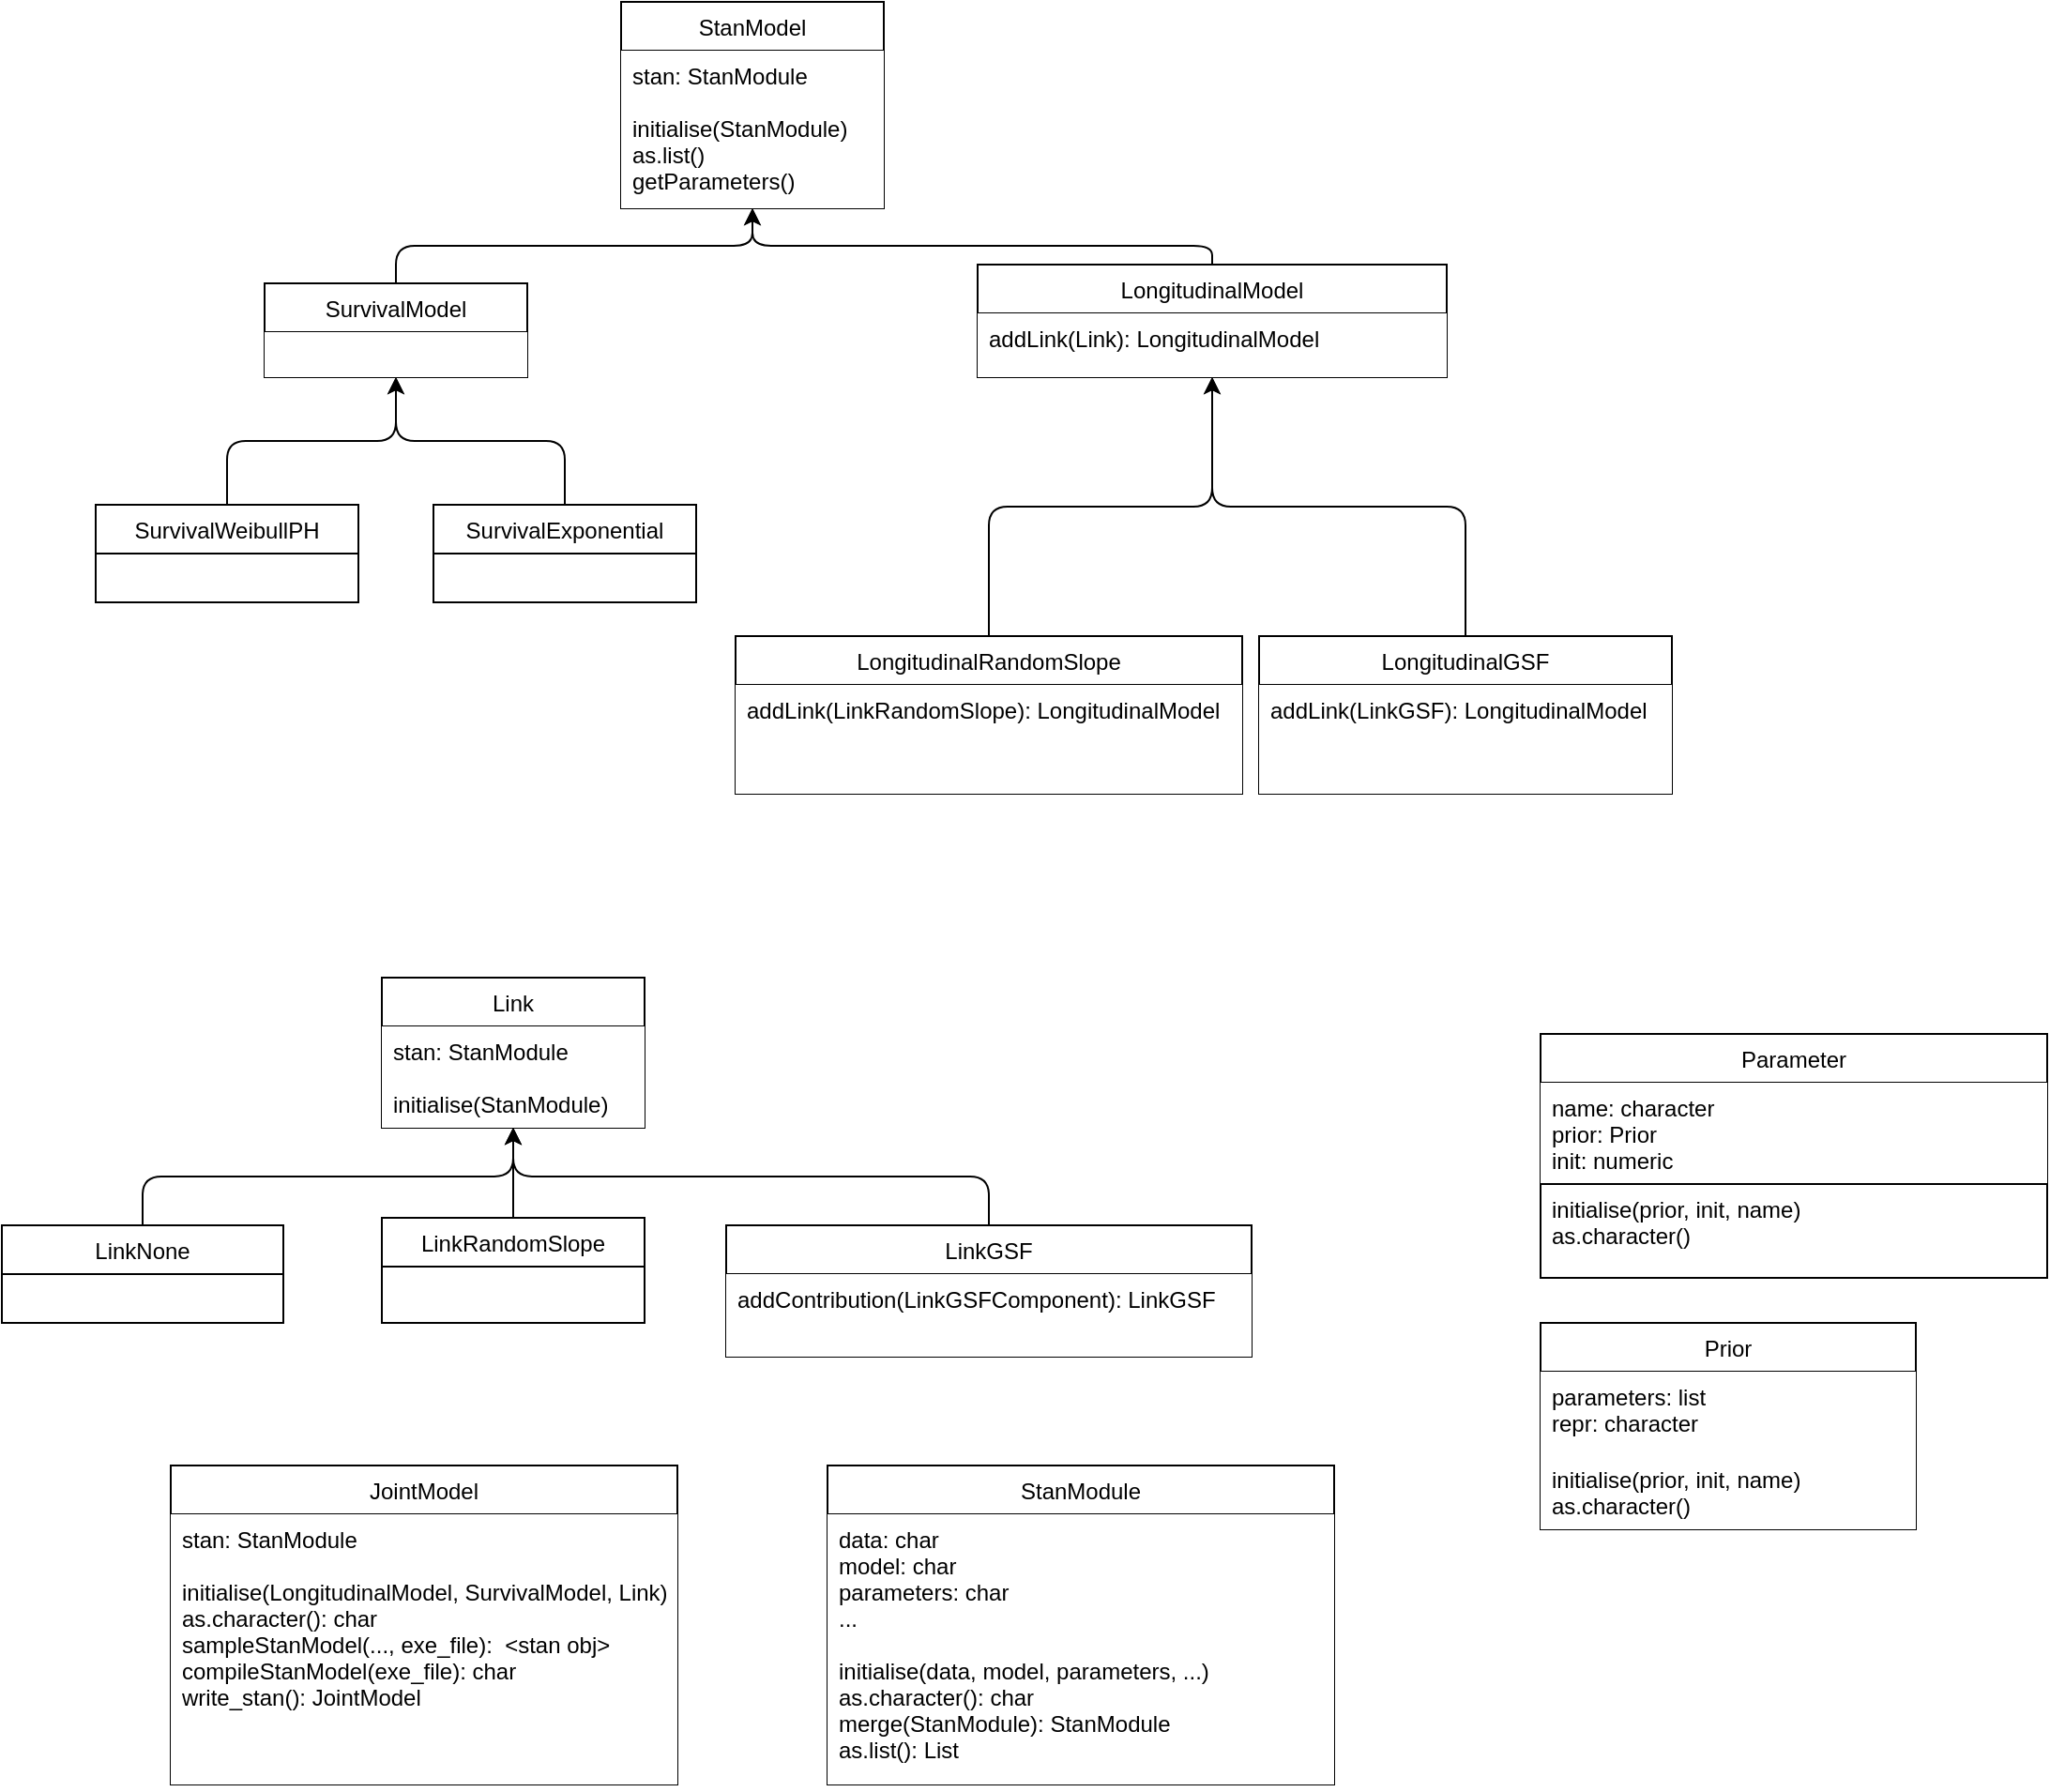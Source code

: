<mxfile>
    <diagram id="pxi4yPSuGYfxd-NZAxjD" name="Page-1">
        <mxGraphModel dx="1213" dy="945" grid="1" gridSize="10" guides="1" tooltips="1" connect="1" arrows="1" fold="1" page="1" pageScale="1" pageWidth="1654" pageHeight="1169" math="0" shadow="0">
            <root>
                <mxCell id="0"/>
                <mxCell id="1" parent="0"/>
                <mxCell id="61" style="edgeStyle=orthogonalEdgeStyle;html=1;exitX=0.5;exitY=0;exitDx=0;exitDy=0;entryX=0.5;entryY=1;entryDx=0;entryDy=0;" edge="1" parent="1" source="4" target="59">
                    <mxGeometry relative="1" as="geometry"/>
                </mxCell>
                <mxCell id="4" value="SurvivalModel" style="swimlane;fontStyle=0;childLayout=stackLayout;horizontal=1;startSize=26;horizontalStack=0;resizeParent=1;resizeParentMax=0;resizeLast=0;collapsible=1;marginBottom=0;labelBackgroundColor=#FFFFFF;" parent="1" vertex="1">
                    <mxGeometry x="360" y="290" width="140" height="50" as="geometry">
                        <mxRectangle x="70" y="390" width="50" height="26" as="alternateBounds"/>
                    </mxGeometry>
                </mxCell>
                <mxCell id="5" value="" style="text;strokeColor=none;fillColor=default;align=left;verticalAlign=top;spacingLeft=4;spacingRight=4;overflow=hidden;rotatable=0;points=[[0,0.5],[1,0.5]];portConstraint=eastwest;labelBackgroundColor=#FFFFFF;" parent="4" vertex="1">
                    <mxGeometry y="26" width="140" height="24" as="geometry"/>
                </mxCell>
                <mxCell id="16" style="edgeStyle=orthogonalEdgeStyle;html=1;exitX=0.5;exitY=0;exitDx=0;exitDy=0;" parent="1" source="8" target="4" edge="1">
                    <mxGeometry relative="1" as="geometry">
                        <mxPoint x="510" y="517" as="targetPoint"/>
                    </mxGeometry>
                </mxCell>
                <mxCell id="8" value="SurvivalWeibullPH" style="swimlane;fontStyle=0;childLayout=stackLayout;horizontal=1;startSize=26;horizontalStack=0;resizeParent=1;resizeParentMax=0;resizeLast=0;collapsible=1;marginBottom=0;labelBackgroundColor=#FFFFFF;" parent="1" vertex="1">
                    <mxGeometry x="270" y="408" width="140" height="52" as="geometry">
                        <mxRectangle x="70" y="390" width="50" height="26" as="alternateBounds"/>
                    </mxGeometry>
                </mxCell>
                <mxCell id="17" style="edgeStyle=orthogonalEdgeStyle;html=1;exitX=0.5;exitY=0;exitDx=0;exitDy=0;" parent="1" source="12" target="4" edge="1">
                    <mxGeometry relative="1" as="geometry">
                        <mxPoint x="570" y="510" as="targetPoint"/>
                    </mxGeometry>
                </mxCell>
                <mxCell id="12" value="SurvivalExponential" style="swimlane;fontStyle=0;childLayout=stackLayout;horizontal=1;startSize=26;fillColor=default;horizontalStack=0;resizeParent=1;resizeParentMax=0;resizeLast=0;collapsible=1;marginBottom=0;labelBackgroundColor=#FFFFFF;" parent="1" vertex="1">
                    <mxGeometry x="450" y="408" width="140" height="52" as="geometry">
                        <mxRectangle x="70" y="390" width="50" height="26" as="alternateBounds"/>
                    </mxGeometry>
                </mxCell>
                <mxCell id="19" value="LongitudinalModel" style="swimlane;fontStyle=0;childLayout=stackLayout;horizontal=1;startSize=26;horizontalStack=0;resizeParent=1;resizeParentMax=0;resizeLast=0;collapsible=1;marginBottom=0;labelBackgroundColor=#FFFFFF;" parent="1" vertex="1">
                    <mxGeometry x="740" y="280" width="250" height="60" as="geometry">
                        <mxRectangle x="70" y="390" width="50" height="26" as="alternateBounds"/>
                    </mxGeometry>
                </mxCell>
                <mxCell id="21" value="addLink(Link): LongitudinalModel" style="text;strokeColor=none;fillColor=default;align=left;verticalAlign=top;spacingLeft=4;spacingRight=4;overflow=hidden;rotatable=0;points=[[0,0.5],[1,0.5]];portConstraint=eastwest;labelBackgroundColor=#FFFFFF;" parent="19" vertex="1">
                    <mxGeometry y="26" width="250" height="34" as="geometry"/>
                </mxCell>
                <mxCell id="22" style="edgeStyle=orthogonalEdgeStyle;html=1;exitX=0.5;exitY=0;exitDx=0;exitDy=0;" parent="1" source="23" target="19" edge="1">
                    <mxGeometry relative="1" as="geometry">
                        <mxPoint x="780" y="428" as="targetPoint"/>
                    </mxGeometry>
                </mxCell>
                <mxCell id="23" value="LongitudinalRandomSlope" style="swimlane;fontStyle=0;childLayout=stackLayout;horizontal=1;startSize=26;horizontalStack=0;resizeParent=1;resizeParentMax=0;resizeLast=0;collapsible=1;marginBottom=0;labelBackgroundColor=#FFFFFF;" parent="1" vertex="1">
                    <mxGeometry x="611" y="478" width="270" height="84" as="geometry">
                        <mxRectangle x="70" y="390" width="50" height="26" as="alternateBounds"/>
                    </mxGeometry>
                </mxCell>
                <mxCell id="57" value="addLink(LinkRandomSlope): LongitudinalModel&#10;" style="text;strokeColor=none;fillColor=default;align=left;verticalAlign=top;spacingLeft=4;spacingRight=4;overflow=hidden;rotatable=0;points=[[0,0.5],[1,0.5]];portConstraint=eastwest;labelBackgroundColor=#FFFFFF;" parent="23" vertex="1">
                    <mxGeometry y="26" width="270" height="58" as="geometry"/>
                </mxCell>
                <mxCell id="27" style="edgeStyle=orthogonalEdgeStyle;html=1;exitX=0.5;exitY=0;exitDx=0;exitDy=0;" parent="1" source="28" target="19" edge="1">
                    <mxGeometry relative="1" as="geometry">
                        <mxPoint x="865" y="450" as="targetPoint"/>
                    </mxGeometry>
                </mxCell>
                <mxCell id="28" value="LongitudinalGSF" style="swimlane;fontStyle=0;childLayout=stackLayout;horizontal=1;startSize=26;horizontalStack=0;resizeParent=1;resizeParentMax=0;resizeLast=0;collapsible=1;marginBottom=0;labelBackgroundColor=#FFFFFF;" parent="1" vertex="1">
                    <mxGeometry x="890" y="478" width="220" height="84" as="geometry">
                        <mxRectangle x="70" y="390" width="50" height="26" as="alternateBounds"/>
                    </mxGeometry>
                </mxCell>
                <mxCell id="58" value="addLink(LinkGSF): LongitudinalModel&#10;" style="text;strokeColor=none;fillColor=default;align=left;verticalAlign=top;spacingLeft=4;spacingRight=4;overflow=hidden;rotatable=0;points=[[0,0.5],[1,0.5]];portConstraint=eastwest;labelBackgroundColor=#FFFFFF;" parent="28" vertex="1">
                    <mxGeometry y="26" width="220" height="58" as="geometry"/>
                </mxCell>
                <mxCell id="32" value="Link" style="swimlane;fontStyle=0;childLayout=stackLayout;horizontal=1;startSize=26;horizontalStack=0;resizeParent=1;resizeParentMax=0;resizeLast=0;collapsible=1;marginBottom=0;labelBackgroundColor=#FFFFFF;" parent="1" vertex="1">
                    <mxGeometry x="422.5" y="660" width="140" height="80" as="geometry">
                        <mxRectangle x="70" y="390" width="50" height="26" as="alternateBounds"/>
                    </mxGeometry>
                </mxCell>
                <mxCell id="33" value="stan: StanModule&#10;&#10;initialise(StanModule)" style="text;strokeColor=none;fillColor=default;align=left;verticalAlign=top;spacingLeft=4;spacingRight=4;overflow=hidden;rotatable=0;points=[[0,0.5],[1,0.5]];portConstraint=eastwest;labelBackgroundColor=#FFFFFF;" parent="32" vertex="1">
                    <mxGeometry y="26" width="140" height="54" as="geometry"/>
                </mxCell>
                <mxCell id="35" style="edgeStyle=orthogonalEdgeStyle;html=1;exitX=0.5;exitY=0;exitDx=0;exitDy=0;" parent="1" source="36" target="32" edge="1">
                    <mxGeometry relative="1" as="geometry">
                        <mxPoint x="412.5" y="797" as="targetPoint"/>
                        <mxPoint x="298" y="700" as="sourcePoint"/>
                    </mxGeometry>
                </mxCell>
                <mxCell id="36" value="LinkNone" style="swimlane;fontStyle=0;childLayout=stackLayout;horizontal=1;startSize=26;horizontalStack=0;resizeParent=1;resizeParentMax=0;resizeLast=0;collapsible=1;marginBottom=0;labelBackgroundColor=#FFFFFF;" parent="1" vertex="1">
                    <mxGeometry x="220" y="792" width="150" height="52" as="geometry">
                        <mxRectangle x="19" y="378" width="50" height="26" as="alternateBounds"/>
                    </mxGeometry>
                </mxCell>
                <mxCell id="40" style="edgeStyle=orthogonalEdgeStyle;html=1;exitX=0.5;exitY=0;exitDx=0;exitDy=0;" parent="1" source="41" target="32" edge="1">
                    <mxGeometry relative="1" as="geometry">
                        <mxPoint x="472.5" y="790" as="targetPoint"/>
                    </mxGeometry>
                </mxCell>
                <mxCell id="41" value="LinkRandomSlope" style="swimlane;fontStyle=0;childLayout=stackLayout;horizontal=1;startSize=26;horizontalStack=0;resizeParent=1;resizeParentMax=0;resizeLast=0;collapsible=1;marginBottom=0;labelBackgroundColor=#FFFFFF;" parent="1" vertex="1">
                    <mxGeometry x="422.5" y="788" width="140" height="56" as="geometry">
                        <mxRectangle x="70" y="390" width="50" height="26" as="alternateBounds"/>
                    </mxGeometry>
                </mxCell>
                <mxCell id="49" style="edgeStyle=orthogonalEdgeStyle;html=1;exitX=0.5;exitY=0;exitDx=0;exitDy=0;" parent="1" source="45" target="32" edge="1">
                    <mxGeometry relative="1" as="geometry"/>
                </mxCell>
                <mxCell id="45" value="LinkGSF" style="swimlane;fontStyle=0;childLayout=stackLayout;horizontal=1;startSize=26;horizontalStack=0;resizeParent=1;resizeParentMax=0;resizeLast=0;collapsible=1;marginBottom=0;labelBackgroundColor=#FFFFFF;" parent="1" vertex="1">
                    <mxGeometry x="606" y="792" width="280" height="70" as="geometry">
                        <mxRectangle x="70" y="390" width="50" height="26" as="alternateBounds"/>
                    </mxGeometry>
                </mxCell>
                <mxCell id="46" value="addContribution(LinkGSFComponent): LinkGSF" style="text;strokeColor=none;fillColor=default;align=left;verticalAlign=top;spacingLeft=4;spacingRight=4;overflow=hidden;rotatable=0;points=[[0,0.5],[1,0.5]];portConstraint=eastwest;labelBackgroundColor=#FFFFFF;" parent="45" vertex="1">
                    <mxGeometry y="26" width="280" height="44" as="geometry"/>
                </mxCell>
                <mxCell id="50" value="StanModule" style="swimlane;fontStyle=0;childLayout=stackLayout;horizontal=1;startSize=26;horizontalStack=0;resizeParent=1;resizeParentMax=0;resizeLast=0;collapsible=1;marginBottom=0;labelBackgroundColor=#FFFFFF;" parent="1" vertex="1">
                    <mxGeometry x="660" y="920" width="270" height="170" as="geometry">
                        <mxRectangle x="70" y="390" width="50" height="26" as="alternateBounds"/>
                    </mxGeometry>
                </mxCell>
                <mxCell id="51" value="data: char&#10;model: char&#10;parameters: char&#10;...&#10;&#10;initialise(data, model, parameters, ...)&#10;as.character(): char&#10;merge(StanModule): StanModule&#10;as.list(): List" style="text;align=left;verticalAlign=top;spacingLeft=4;spacingRight=4;overflow=hidden;rotatable=0;points=[[0,0.5],[1,0.5]];portConstraint=eastwest;labelBackgroundColor=#FFFFFF;fillColor=default;" parent="50" vertex="1">
                    <mxGeometry y="26" width="270" height="144" as="geometry"/>
                </mxCell>
                <mxCell id="52" value="JointModel" style="swimlane;fontStyle=0;childLayout=stackLayout;horizontal=1;startSize=26;horizontalStack=0;resizeParent=1;resizeParentMax=0;resizeLast=0;collapsible=1;marginBottom=0;labelBackgroundColor=#FFFFFF;" parent="1" vertex="1">
                    <mxGeometry x="310" y="920" width="270" height="170" as="geometry">
                        <mxRectangle x="89" y="540" width="50" height="26" as="alternateBounds"/>
                    </mxGeometry>
                </mxCell>
                <mxCell id="53" value="stan: StanModule&#10;&#10;initialise(LongitudinalModel, SurvivalModel, Link)&#10;as.character(): char&#10;sampleStanModel(..., exe_file):  &lt;stan obj&gt;&#10;compileStanModel(exe_file): char&#10;write_stan(): JointModel" style="text;align=left;verticalAlign=top;spacingLeft=4;spacingRight=4;overflow=hidden;rotatable=0;points=[[0,0.5],[1,0.5]];portConstraint=eastwest;labelBackgroundColor=#FFFFFF;fillColor=default;" parent="52" vertex="1">
                    <mxGeometry y="26" width="270" height="144" as="geometry"/>
                </mxCell>
                <mxCell id="59" value="StanModel" style="swimlane;fontStyle=0;childLayout=stackLayout;horizontal=1;startSize=26;horizontalStack=0;resizeParent=1;resizeParentMax=0;resizeLast=0;collapsible=1;marginBottom=0;labelBackgroundColor=#FFFFFF;" vertex="1" parent="1">
                    <mxGeometry x="550" y="140" width="140" height="110" as="geometry">
                        <mxRectangle x="70" y="390" width="50" height="26" as="alternateBounds"/>
                    </mxGeometry>
                </mxCell>
                <mxCell id="60" value="stan: StanModule&#10;&#10;initialise(StanModule)&#10;as.list()&#10;getParameters()" style="text;strokeColor=none;fillColor=default;align=left;verticalAlign=top;spacingLeft=4;spacingRight=4;overflow=hidden;rotatable=0;points=[[0,0.5],[1,0.5]];portConstraint=eastwest;labelBackgroundColor=#FFFFFF;" vertex="1" parent="59">
                    <mxGeometry y="26" width="140" height="84" as="geometry"/>
                </mxCell>
                <mxCell id="62" style="edgeStyle=orthogonalEdgeStyle;html=1;entryX=0.5;entryY=1;entryDx=0;entryDy=0;exitX=0.5;exitY=0;exitDx=0;exitDy=0;" edge="1" parent="1" source="19" target="59">
                    <mxGeometry relative="1" as="geometry">
                        <mxPoint x="930" y="240" as="sourcePoint"/>
                        <mxPoint x="670" y="340" as="targetPoint"/>
                        <Array as="points">
                            <mxPoint x="865" y="270"/>
                            <mxPoint x="620" y="270"/>
                        </Array>
                    </mxGeometry>
                </mxCell>
                <mxCell id="63" value="Parameter" style="swimlane;fontStyle=0;childLayout=stackLayout;horizontal=1;startSize=26;horizontalStack=0;resizeParent=1;resizeParentMax=0;resizeLast=0;collapsible=1;marginBottom=0;labelBackgroundColor=#FFFFFF;" vertex="1" parent="1">
                    <mxGeometry x="1040" y="690" width="270" height="130" as="geometry">
                        <mxRectangle x="70" y="390" width="50" height="26" as="alternateBounds"/>
                    </mxGeometry>
                </mxCell>
                <mxCell id="64" value="name: character&#10;prior: Prior&#10;init: numeric" style="text;align=left;verticalAlign=top;spacingLeft=4;spacingRight=4;overflow=hidden;rotatable=0;points=[[0,0.5],[1,0.5]];portConstraint=eastwest;labelBackgroundColor=#FFFFFF;fillColor=default;" vertex="1" parent="63">
                    <mxGeometry y="26" width="270" height="54" as="geometry"/>
                </mxCell>
                <mxCell id="68" value="initialise(prior, init, name)&#10;as.character()" style="text;align=left;verticalAlign=top;spacingLeft=4;spacingRight=4;overflow=hidden;rotatable=0;points=[[0,0.5],[1,0.5]];portConstraint=eastwest;labelBackgroundColor=#FFFFFF;fillColor=default;strokeColor=default;" vertex="1" parent="63">
                    <mxGeometry y="80" width="270" height="50" as="geometry"/>
                </mxCell>
                <mxCell id="66" value="Prior" style="swimlane;fontStyle=0;childLayout=stackLayout;horizontal=1;startSize=26;horizontalStack=0;resizeParent=1;resizeParentMax=0;resizeLast=0;collapsible=1;marginBottom=0;labelBackgroundColor=#FFFFFF;" vertex="1" parent="1">
                    <mxGeometry x="1040" y="844" width="200" height="110" as="geometry">
                        <mxRectangle x="70" y="390" width="50" height="26" as="alternateBounds"/>
                    </mxGeometry>
                </mxCell>
                <mxCell id="67" value="parameters: list&#10;repr: character&#10;&#10;&#10;" style="text;align=left;verticalAlign=top;spacingLeft=4;spacingRight=4;overflow=hidden;rotatable=0;points=[[0,0.5],[1,0.5]];portConstraint=eastwest;labelBackgroundColor=#FFFFFF;fillColor=default;" vertex="1" parent="66">
                    <mxGeometry y="26" width="200" height="44" as="geometry"/>
                </mxCell>
                <mxCell id="69" value="initialise(prior, init, name)&#10;as.character()" style="text;align=left;verticalAlign=top;spacingLeft=4;spacingRight=4;overflow=hidden;rotatable=0;points=[[0,0.5],[1,0.5]];portConstraint=eastwest;labelBackgroundColor=#FFFFFF;fillColor=default;" vertex="1" parent="66">
                    <mxGeometry y="70" width="200" height="40" as="geometry"/>
                </mxCell>
            </root>
        </mxGraphModel>
    </diagram>
</mxfile>